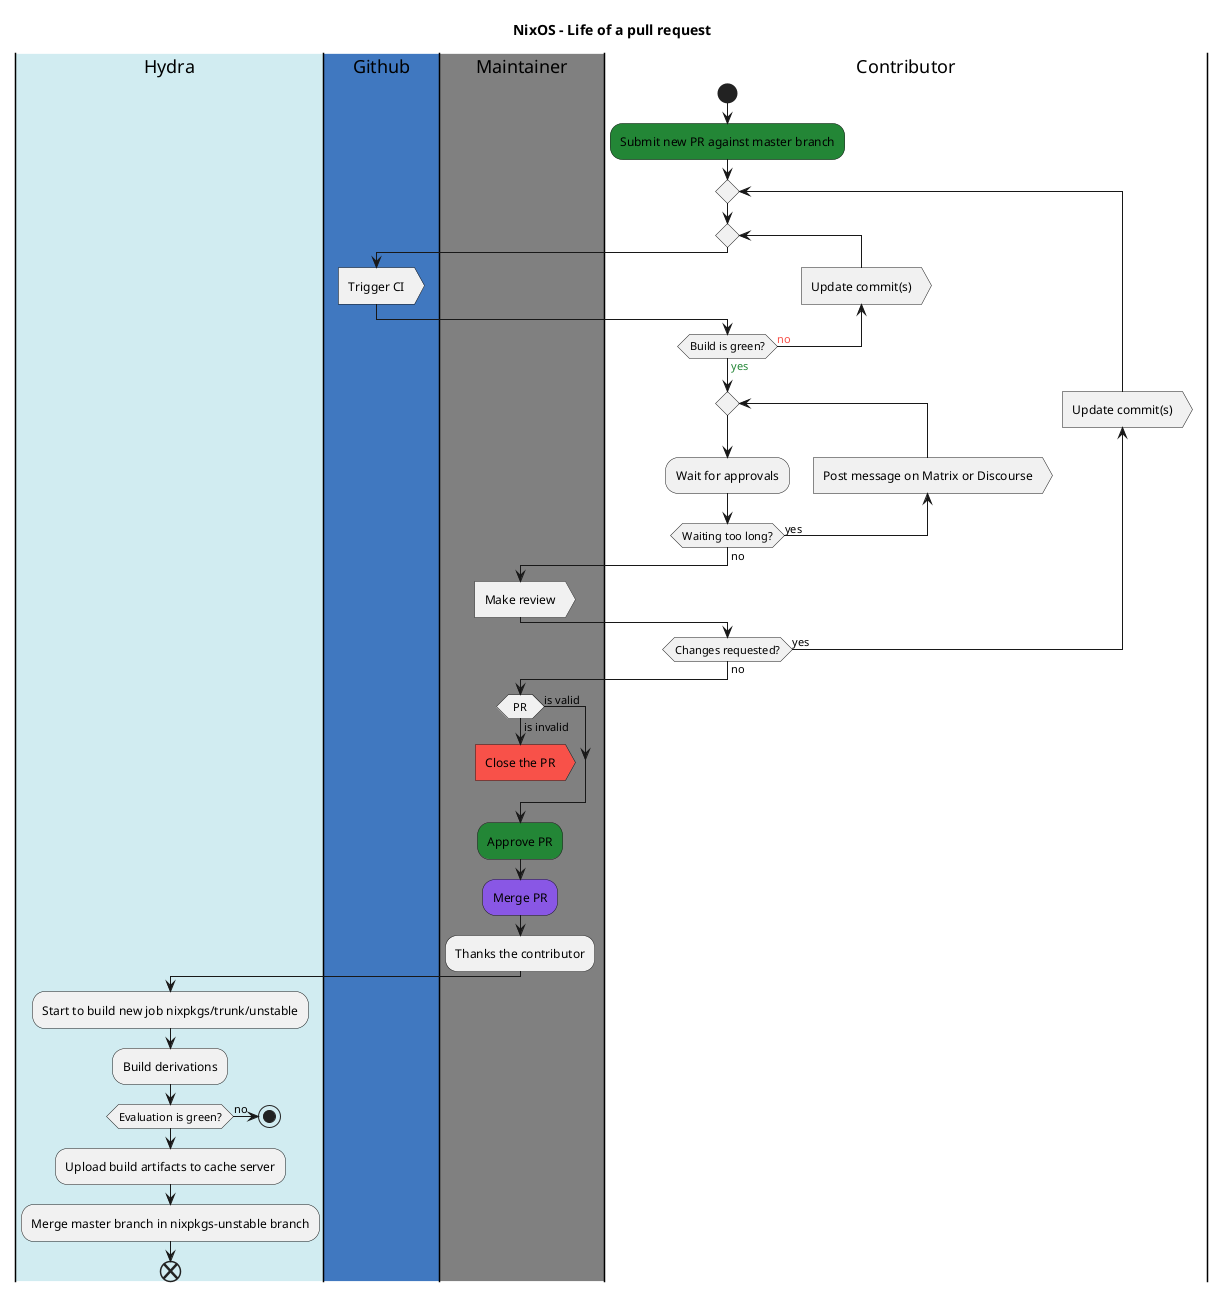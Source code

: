 @startuml Nixos - Life of a pull request

title NixOS - Life of a pull request

|#d1ecf1|Hydra|
|#4078c0|Github|
|#grey|Maintainer|
|#white|Contributor|

|Contributor|
start
  #238636:Submit new PR against master branch;

  repeat
    repeat
      backward :Update commit(s)>
      |Github|
      :Trigger CI>
      |Contributor|
    repeat while (Build is green?) is (<color:#f85149>no) not (<color:#238636>yes)

    repeat
    :Wait for approvals;
    backward :Post message on Matrix or Discourse>
    repeat while (Waiting too long?) is (yes) not (no)
    |Maintainer|
    :Make review>
    |Contributor|
    backward :Update commit(s)>
  repeat while (Changes requested?) is (yes) not (no)
  |Maintainer|
  if (PR) is (is invalid) then
    #f85149:Close the PR>
    kill
  else (is valid)
  endif
  #238636:Approve PR;

  |Maintainer|
  #8957e5:Merge PR;
  :Thanks the contributor;

  |Hydra|
  :Start to build new job nixpkgs/trunk/unstable;
  :Build derivations;

  if (Evaluation is green?) is (no) then
  stop
  endif

  :Upload build artifacts to cache server;
  :Merge master branch in nixpkgs-unstable branch;
end
@enduml
